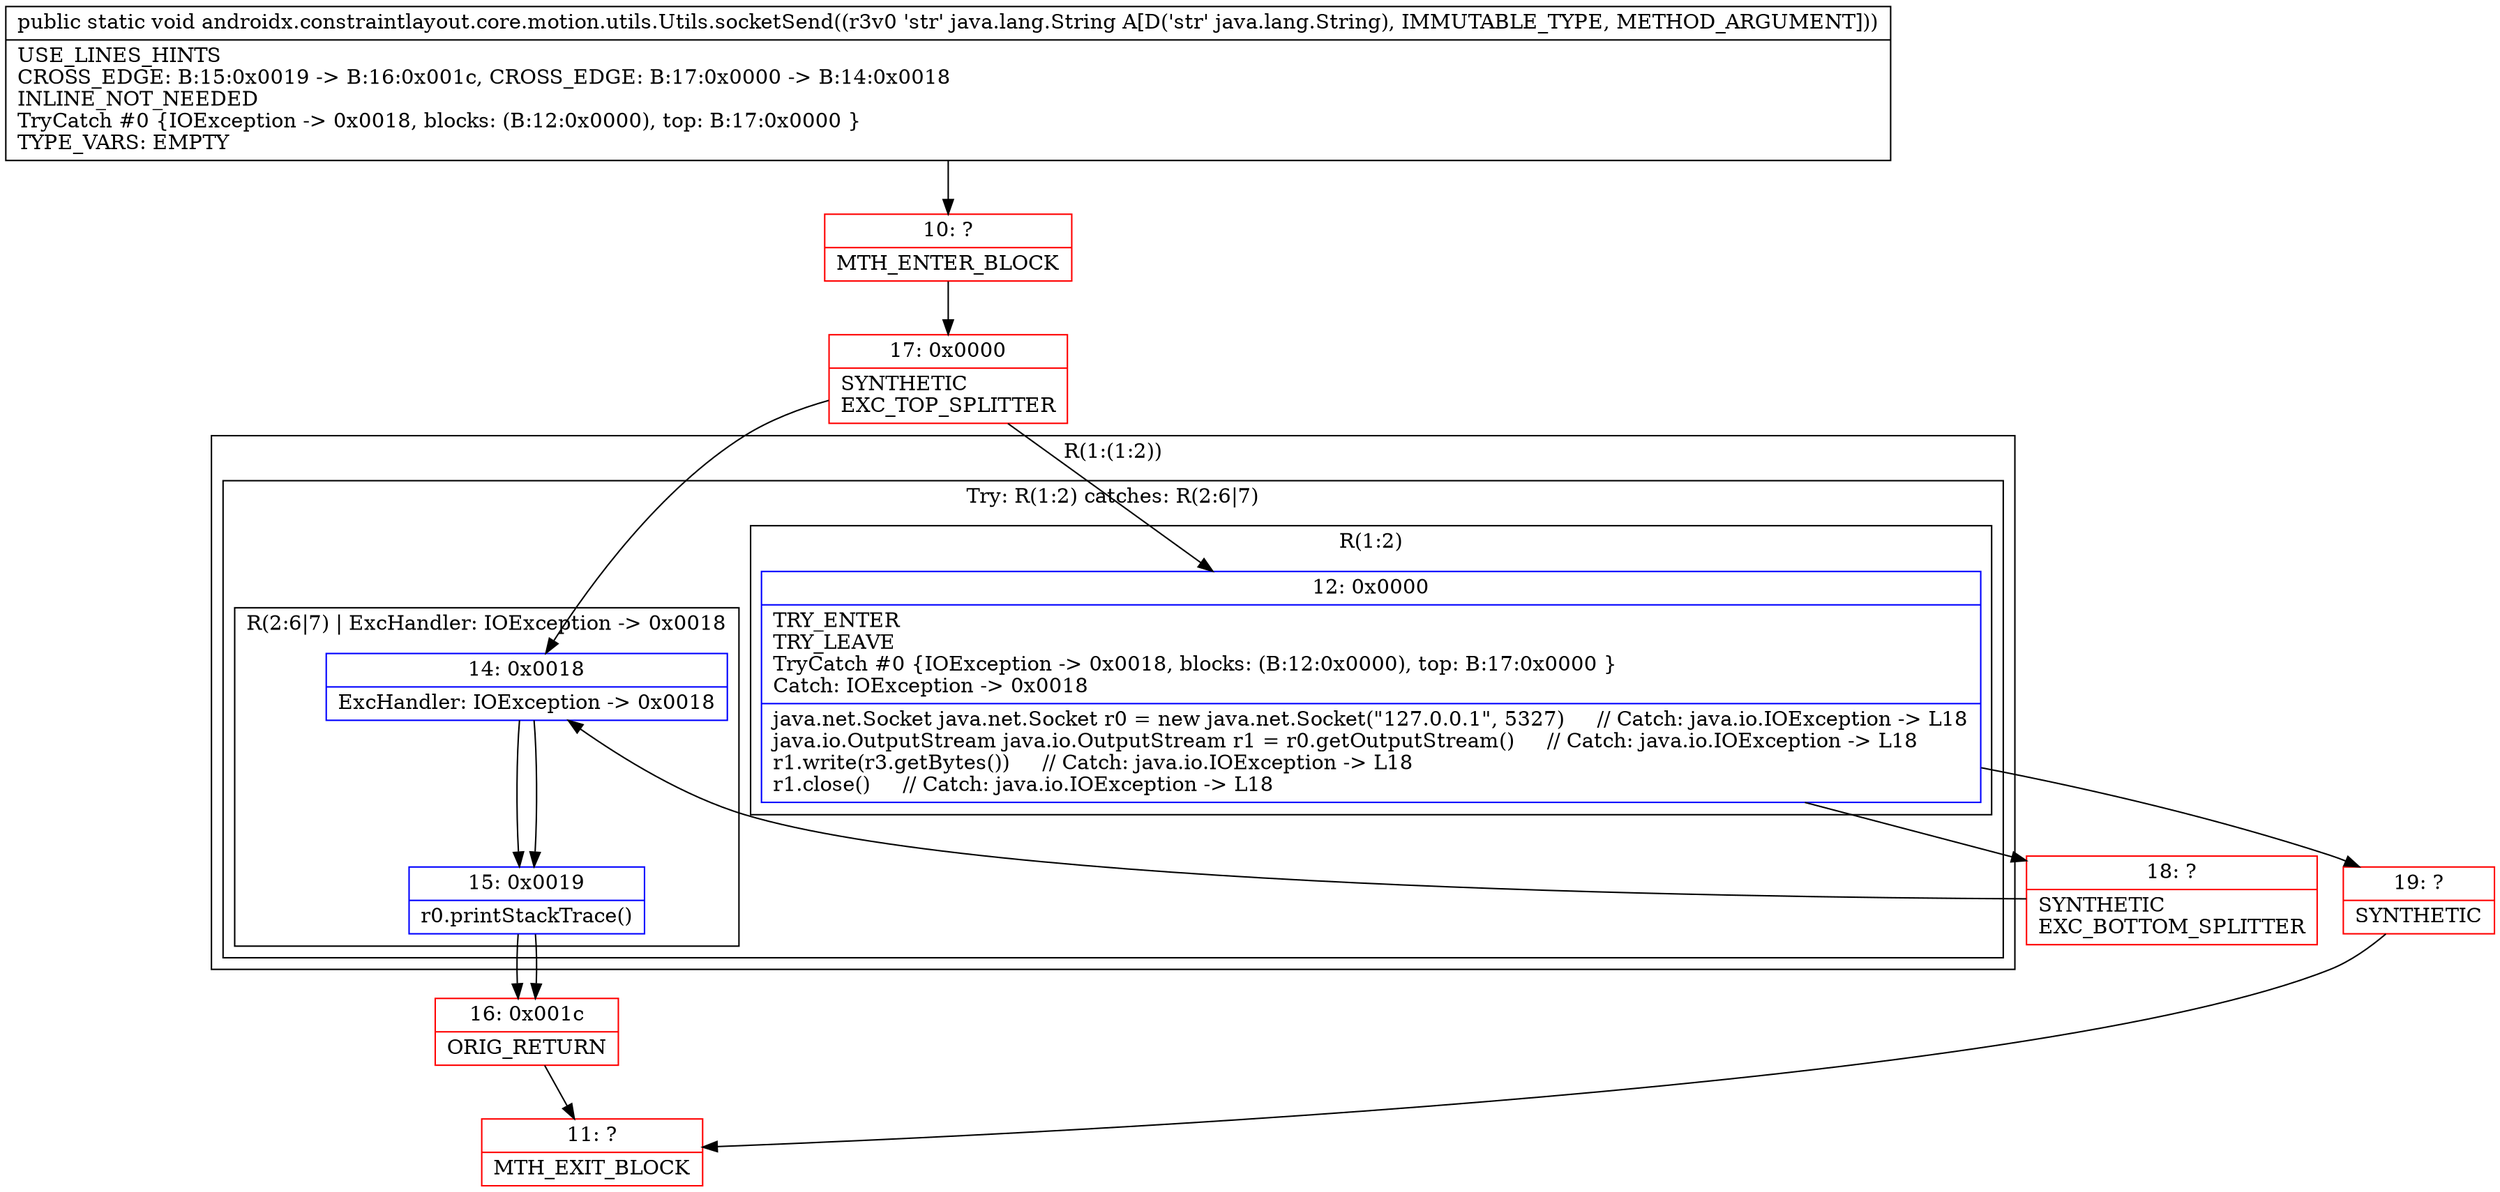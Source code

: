 digraph "CFG forandroidx.constraintlayout.core.motion.utils.Utils.socketSend(Ljava\/lang\/String;)V" {
subgraph cluster_Region_185873882 {
label = "R(1:(1:2))";
node [shape=record,color=blue];
subgraph cluster_TryCatchRegion_1884257442 {
label = "Try: R(1:2) catches: R(2:6|7)";
node [shape=record,color=blue];
subgraph cluster_Region_427068407 {
label = "R(1:2)";
node [shape=record,color=blue];
Node_12 [shape=record,label="{12\:\ 0x0000|TRY_ENTER\lTRY_LEAVE\lTryCatch #0 \{IOException \-\> 0x0018, blocks: (B:12:0x0000), top: B:17:0x0000 \}\lCatch: IOException \-\> 0x0018\l|java.net.Socket java.net.Socket r0 = new java.net.Socket(\"127.0.0.1\", 5327)     \/\/ Catch: java.io.IOException \-\> L18\ljava.io.OutputStream java.io.OutputStream r1 = r0.getOutputStream()     \/\/ Catch: java.io.IOException \-\> L18\lr1.write(r3.getBytes())     \/\/ Catch: java.io.IOException \-\> L18\lr1.close()     \/\/ Catch: java.io.IOException \-\> L18\l}"];
}
subgraph cluster_Region_197363014 {
label = "R(2:6|7) | ExcHandler: IOException \-\> 0x0018\l";
node [shape=record,color=blue];
Node_14 [shape=record,label="{14\:\ 0x0018|ExcHandler: IOException \-\> 0x0018\l}"];
Node_15 [shape=record,label="{15\:\ 0x0019|r0.printStackTrace()\l}"];
}
}
}
subgraph cluster_Region_197363014 {
label = "R(2:6|7) | ExcHandler: IOException \-\> 0x0018\l";
node [shape=record,color=blue];
Node_14 [shape=record,label="{14\:\ 0x0018|ExcHandler: IOException \-\> 0x0018\l}"];
Node_15 [shape=record,label="{15\:\ 0x0019|r0.printStackTrace()\l}"];
}
Node_10 [shape=record,color=red,label="{10\:\ ?|MTH_ENTER_BLOCK\l}"];
Node_17 [shape=record,color=red,label="{17\:\ 0x0000|SYNTHETIC\lEXC_TOP_SPLITTER\l}"];
Node_18 [shape=record,color=red,label="{18\:\ ?|SYNTHETIC\lEXC_BOTTOM_SPLITTER\l}"];
Node_19 [shape=record,color=red,label="{19\:\ ?|SYNTHETIC\l}"];
Node_11 [shape=record,color=red,label="{11\:\ ?|MTH_EXIT_BLOCK\l}"];
Node_16 [shape=record,color=red,label="{16\:\ 0x001c|ORIG_RETURN\l}"];
MethodNode[shape=record,label="{public static void androidx.constraintlayout.core.motion.utils.Utils.socketSend((r3v0 'str' java.lang.String A[D('str' java.lang.String), IMMUTABLE_TYPE, METHOD_ARGUMENT]))  | USE_LINES_HINTS\lCROSS_EDGE: B:15:0x0019 \-\> B:16:0x001c, CROSS_EDGE: B:17:0x0000 \-\> B:14:0x0018\lINLINE_NOT_NEEDED\lTryCatch #0 \{IOException \-\> 0x0018, blocks: (B:12:0x0000), top: B:17:0x0000 \}\lTYPE_VARS: EMPTY\l}"];
MethodNode -> Node_10;Node_12 -> Node_18;
Node_12 -> Node_19;
Node_14 -> Node_15;
Node_15 -> Node_16;
Node_14 -> Node_15;
Node_15 -> Node_16;
Node_10 -> Node_17;
Node_17 -> Node_12;
Node_17 -> Node_14;
Node_18 -> Node_14;
Node_19 -> Node_11;
Node_16 -> Node_11;
}

